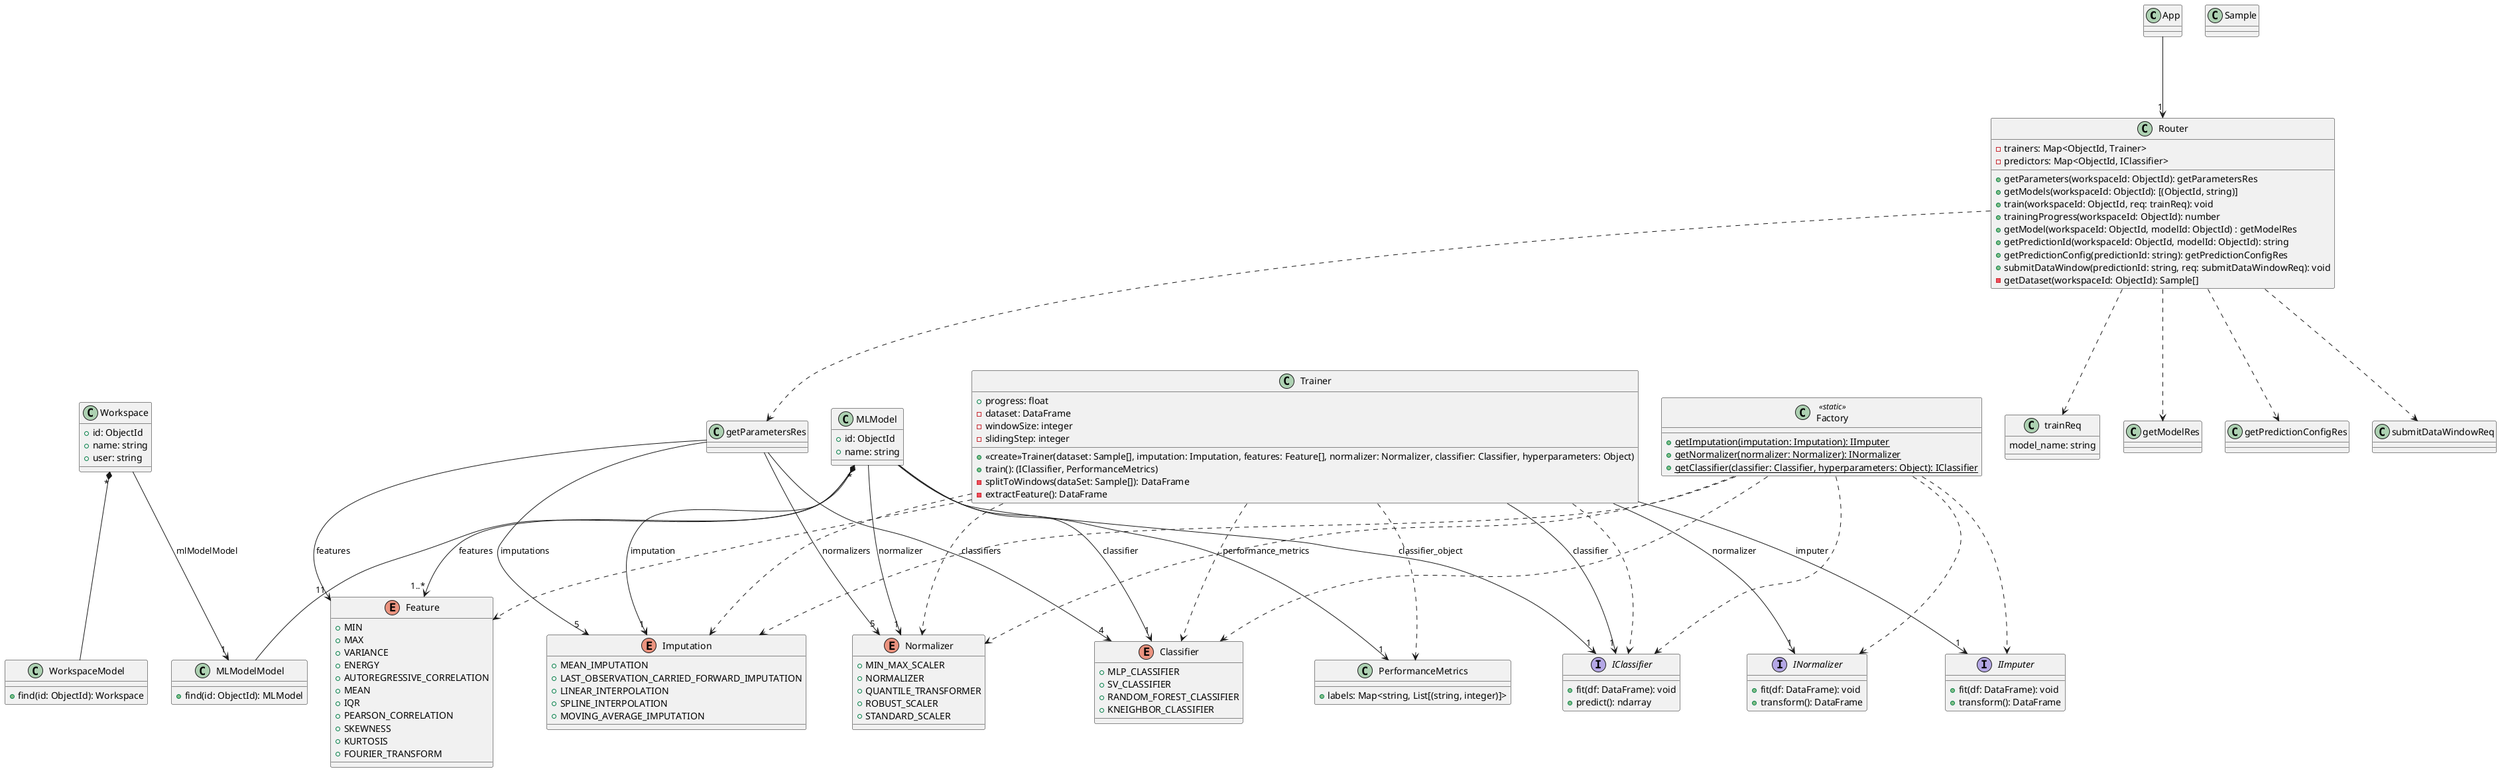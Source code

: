 @startuml Model Management Class Diagram

class App {}

App ---> "1" Router

class WorkspaceModel {
    +find(id: ObjectId): Workspace
}

class Workspace {
    +id: ObjectId
    +name: string
    +user: string
}

Workspace "*" *--- WorkspaceModel
Workspace ---> "1" MLModelModel : mlModelModel

class getParametersRes {
}

getParametersRes ---> "5" Imputation: imputations
getParametersRes ---> "11" Feature: features
getParametersRes ---> "5" Normalizer: normalizers
getParametersRes ---> "4" Classifier: classifiers

class trainReq {
    model_name: string
}

class getModelRes {
    
}

class getPredictionConfigRes {

}

class submitDataWindowReq {

}

class Router {
    -trainers: Map<ObjectId, Trainer> 
    -predictors: Map<ObjectId, IClassifier>

    +getParameters(workspaceId: ObjectId): getParametersRes
    +getModels(workspaceId: ObjectId): [(ObjectId, string)]
    +train(workspaceId: ObjectId, req: trainReq): void
    +trainingProgress(workspaceId: ObjectId): number
    +getModel(workspaceId: ObjectId, modelId: ObjectId) : getModelRes
    +getPredictionId(workspaceId: ObjectId, modelId: ObjectId): string
    +getPredictionConfig(predictionId: string): getPredictionConfigRes
    +submitDataWindow(predictionId: string, req: submitDataWindowReq): void
    -getDataset(workspaceId: ObjectId): Sample[]
}

Router ...> getParametersRes
Router ...> trainReq
Router ...> getModelRes
Router ...> getPredictionConfigRes
Router ...> submitDataWindowReq


class Sample {

}

class Factory <<static>> {
    +{static} getImputation(imputation: Imputation): IImputer
    +{static} getNormalizer(normalizer: Normalizer): INormalizer
    +{static} getClassifier(classifier: Classifier, hyperparameters: Object): IClassifier
}

Factory ...> Imputation
Factory ...> IImputer
Factory ...> Normalizer
Factory ...> INormalizer
Factory ...> Classifier
Factory ...> IClassifier

interface IImputer {
    +fit(df: DataFrame): void
    +transform(): DataFrame
}

interface INormalizer {
    +fit(df: DataFrame): void
    +transform(): DataFrame
}

interface IClassifier {
    +fit(df: DataFrame): void
    +predict(): ndarray
}

class Trainer {
    +progress: float
    -dataset: DataFrame
    -windowSize: integer
    -slidingStep: integer
    +<<create>>Trainer(dataset: Sample[], imputation: Imputation, features: Feature[], normalizer: Normalizer, classifier: Classifier, hyperparameters: Object)
    +train(): (IClassifier, PerformanceMetrics)
    -splitToWindows(dataSet: Sample[]): DataFrame
    -extractFeature(): DataFrame
}

Trainer ---> "1" IImputer : imputer
Trainer ---> "1" INormalizer : normalizer
Trainer ---> "1" IClassifier : classifier

Trainer ...> Imputation
Trainer ...> Feature
Trainer ...> Normalizer
Trainer ...> Classifier
Trainer ...> IClassifier
Trainer ...> PerformanceMetrics

class PerformanceMetrics {
    +labels: Map<string, List[(string, integer)]>
}

class MLModel {
    +id: ObjectId
    +name: string
}

MLModel ---> "1" Imputation : imputation
MLModel ---> "1..*" Feature : features
MLModel ---> "1" Normalizer : normalizer
MLModel ---> "1" Classifier : classifier
MLModel ---> "1" PerformanceMetrics : performance_metrics
MLModel ---> "1" IClassifier : classifier_object

class MLModelModel {
    +find(id: ObjectId): MLModel
}

MLModel "*" *--- MLModelModel

enum Imputation {
    +MEAN_IMPUTATION
    +LAST_OBSERVATION_CARRIED_FORWARD_IMPUTATION
    +LINEAR_INTERPOLATION
    +SPLINE_INTERPOLATION
    +MOVING_AVERAGE_IMPUTATION
}

enum Feature {
    +MIN
    +MAX
    +VARIANCE
    +ENERGY
    +AUTOREGRESSIVE_CORRELATION
    +MEAN
    +IQR
    +PEARSON_CORRELATION
    +SKEWNESS
    +KURTOSIS
    +FOURIER_TRANSFORM
}

enum Normalizer {
    +MIN_MAX_SCALER
    +NORMALIZER
    +QUANTILE_TRANSFORMER
    +ROBUST_SCALER
    +STANDARD_SCALER
} 

enum Classifier {
    +MLP_CLASSIFIER
    +SV_CLASSIFIER
    +RANDOM_FOREST_CLASSIFIER
    +KNEIGHBOR_CLASSIFIER
}

@enduml